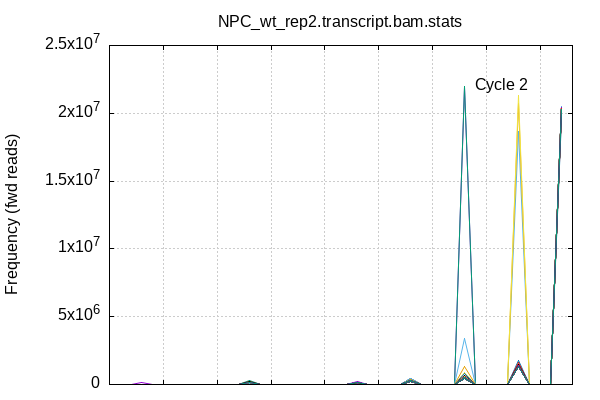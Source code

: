 
            set terminal png size 600,400 truecolor
            set output "NPC_wt_rep2.transcript_stats/quals3.png"
            set grid xtics ytics y2tics back lc rgb "#cccccc"
            set multiplot
            
            set title "NPC_wt_rep2.transcript.bam.stats" noenhanced
            set ylabel "Frequency (fwd reads)"
            set label "Cycle 2" at 33+1,22008191
            unset xlabel
            set xrange [0:43]
            set format x ""
            plot '-' using 1:2:3 with lines linecolor variable title ''
        1	0	1
2	0	1
3	160553	1
4	0	1
5	0	1
6	0	1
7	0	1
8	0	1
9	0	1
10	0	1
11	0	1
12	0	1
13	249142	1
14	0	1
15	0	1
16	0	1
17	0	1
18	0	1
19	0	1
20	0	1
21	0	1
22	0	1
23	0	1
24	0	1
25	0	1
26	0	1
27	0	1
28	445827	1
29	0	1
30	0	1
31	0	1
32	0	1
33	21891225	1
34	0	1
35	0	1
36	0	1
37	0	1
38	25	1
39	0	1
40	0	1
41	0	1
42	0	1

1	0	2
2	0	2
3	0	2
4	0	2
5	0	2
6	0	2
7	0	2
8	0	2
9	0	2
10	0	2
11	0	2
12	0	2
13	263915	2
14	0	2
15	0	2
16	0	2
17	0	2
18	0	2
19	0	2
20	0	2
21	0	2
22	0	2
23	0	2
24	0	2
25	0	2
26	0	2
27	0	2
28	473679	2
29	0	2
30	0	2
31	0	2
32	0	2
33	22008191	2
34	0	2
35	0	2
36	0	2
37	0	2
38	987	2
39	0	2
40	0	2
41	0	2
42	0	2

1	0	3
2	0	3
3	276	3
4	0	3
5	0	3
6	0	3
7	0	3
8	0	3
9	0	3
10	0	3
11	0	3
12	0	3
13	240528	3
14	0	3
15	0	3
16	0	3
17	0	3
18	0	3
19	0	3
20	0	3
21	0	3
22	0	3
23	365	3
24	0	3
25	0	3
26	0	3
27	0	3
28	460019	3
29	0	3
30	0	3
31	0	3
32	0	3
33	3366998	3
34	0	3
35	0	3
36	0	3
37	0	3
38	18678586	3
39	0	3
40	0	3
41	0	3
42	0	3

1	0	4
2	0	4
3	8992	4
4	0	4
5	0	4
6	0	4
7	0	4
8	0	4
9	0	4
10	0	4
11	0	4
12	0	4
13	213785	4
14	0	4
15	0	4
16	0	4
17	0	4
18	0	4
19	0	4
20	0	4
21	0	4
22	0	4
23	22217	4
24	0	4
25	0	4
26	0	4
27	0	4
28	405236	4
29	0	4
30	0	4
31	0	4
32	0	4
33	1356159	4
34	0	4
35	0	4
36	0	4
37	0	4
38	20740383	4
39	0	4
40	0	4
41	0	4
42	0	4

1	0	5
2	0	5
3	0	5
4	0	5
5	0	5
6	0	5
7	0	5
8	0	5
9	0	5
10	0	5
11	0	5
12	0	5
13	175060	5
14	0	5
15	0	5
16	0	5
17	0	5
18	0	5
19	0	5
20	0	5
21	0	5
22	0	5
23	52106	5
24	0	5
25	0	5
26	0	5
27	0	5
28	307575	5
29	0	5
30	0	5
31	0	5
32	0	5
33	896501	5
34	0	5
35	0	5
36	0	5
37	0	5
38	21315517	5
39	0	5
40	0	5
41	0	5
42	13	5

1	0	6
2	0	6
3	0	6
4	0	6
5	0	6
6	0	6
7	0	6
8	0	6
9	0	6
10	0	6
11	0	6
12	0	6
13	149662	6
14	0	6
15	0	6
16	0	6
17	0	6
18	0	6
19	0	6
20	0	6
21	0	6
22	0	6
23	60325	6
24	0	6
25	0	6
26	0	6
27	0	6
28	256547	6
29	0	6
30	0	6
31	0	6
32	0	6
33	787757	6
34	0	6
35	0	6
36	0	6
37	0	6
38	1776214	6
39	0	6
40	0	6
41	0	6
42	19716267	6

1	0	7
2	0	7
3	0	7
4	0	7
5	0	7
6	0	7
7	0	7
8	0	7
9	0	7
10	0	7
11	0	7
12	0	7
13	151945	7
14	0	7
15	0	7
16	0	7
17	0	7
18	0	7
19	0	7
20	0	7
21	0	7
22	0	7
23	69419	7
24	0	7
25	0	7
26	0	7
27	0	7
28	226201	7
29	0	7
30	0	7
31	0	7
32	0	7
33	683142	7
34	0	7
35	0	7
36	0	7
37	0	7
38	1602282	7
39	0	7
40	0	7
41	0	7
42	20013783	7

1	0	8
2	0	8
3	0	8
4	0	8
5	0	8
6	0	8
7	0	8
8	0	8
9	0	8
10	0	8
11	0	8
12	0	8
13	125600	8
14	0	8
15	0	8
16	0	8
17	0	8
18	0	8
19	0	8
20	0	8
21	0	8
22	0	8
23	62880	8
24	0	8
25	0	8
26	0	8
27	0	8
28	207560	8
29	0	8
30	0	8
31	0	8
32	0	8
33	635905	8
34	0	8
35	0	8
36	0	8
37	0	8
38	1466339	8
39	0	8
40	0	8
41	0	8
42	20248488	8

1	0	9
2	0	9
3	0	9
4	0	9
5	0	9
6	0	9
7	0	9
8	0	9
9	0	9
10	0	9
11	0	9
12	0	9
13	124809	9
14	0	9
15	0	9
16	0	9
17	0	9
18	0	9
19	0	9
20	0	9
21	0	9
22	0	9
23	91198	9
24	0	9
25	0	9
26	0	9
27	0	9
28	199829	9
29	0	9
30	0	9
31	0	9
32	0	9
33	597621	9
34	0	9
35	0	9
36	0	9
37	0	9
38	1403579	9
39	0	9
40	0	9
41	0	9
42	20329736	9

1	0	10
2	0	10
3	516	10
4	0	10
5	0	10
6	0	10
7	0	10
8	0	10
9	0	10
10	0	10
11	0	10
12	0	10
13	119682	10
14	0	10
15	0	10
16	0	10
17	0	10
18	0	10
19	0	10
20	0	10
21	0	10
22	0	10
23	133162	10
24	0	10
25	0	10
26	0	10
27	0	10
28	190427	10
29	0	10
30	0	10
31	0	10
32	0	10
33	543027	10
34	0	10
35	0	10
36	0	10
37	0	10
38	1343159	10
39	0	10
40	0	10
41	0	10
42	20416799	10

1	0	11
2	0	11
3	94	11
4	0	11
5	0	11
6	0	11
7	0	11
8	0	11
9	0	11
10	0	11
11	0	11
12	0	11
13	109542	11
14	0	11
15	0	11
16	0	11
17	0	11
18	0	11
19	0	11
20	0	11
21	0	11
22	0	11
23	127926	11
24	0	11
25	0	11
26	0	11
27	0	11
28	187626	11
29	0	11
30	0	11
31	0	11
32	0	11
33	537502	11
34	0	11
35	0	11
36	0	11
37	0	11
38	1316809	11
39	0	11
40	0	11
41	0	11
42	20467273	11

1	0	12
2	0	12
3	0	12
4	0	12
5	0	12
6	0	12
7	0	12
8	0	12
9	0	12
10	0	12
11	0	12
12	0	12
13	113148	12
14	0	12
15	0	12
16	0	12
17	0	12
18	0	12
19	0	12
20	0	12
21	0	12
22	0	12
23	134016	12
24	0	12
25	0	12
26	0	12
27	0	12
28	190888	12
29	0	12
30	0	12
31	0	12
32	0	12
33	543924	12
34	0	12
35	0	12
36	0	12
37	0	12
38	1319314	12
39	0	12
40	0	12
41	0	12
42	20445482	12

1	0	13
2	0	13
3	64	13
4	0	13
5	0	13
6	0	13
7	0	13
8	0	13
9	0	13
10	0	13
11	0	13
12	0	13
13	116018	13
14	0	13
15	0	13
16	0	13
17	0	13
18	0	13
19	0	13
20	0	13
21	0	13
22	0	13
23	139099	13
24	0	13
25	0	13
26	0	13
27	0	13
28	196527	13
29	0	13
30	0	13
31	0	13
32	0	13
33	553693	13
34	0	13
35	0	13
36	0	13
37	0	13
38	1314872	13
39	0	13
40	0	13
41	0	13
42	20426499	13

1	0	14
2	0	14
3	0	14
4	0	14
5	0	14
6	0	14
7	0	14
8	0	14
9	0	14
10	0	14
11	0	14
12	0	14
13	115663	14
14	0	14
15	0	14
16	0	14
17	0	14
18	0	14
19	0	14
20	0	14
21	0	14
22	0	14
23	139719	14
24	0	14
25	0	14
26	0	14
27	0	14
28	196299	14
29	0	14
30	0	14
31	0	14
32	0	14
33	546808	14
34	0	14
35	0	14
36	0	14
37	0	14
38	1305988	14
39	0	14
40	0	14
41	0	14
42	20442295	14

1	0	15
2	0	15
3	0	15
4	0	15
5	0	15
6	0	15
7	0	15
8	0	15
9	0	15
10	0	15
11	0	15
12	0	15
13	115784	15
14	0	15
15	0	15
16	0	15
17	0	15
18	0	15
19	0	15
20	0	15
21	0	15
22	0	15
23	140073	15
24	0	15
25	0	15
26	0	15
27	0	15
28	199622	15
29	0	15
30	0	15
31	0	15
32	0	15
33	552696	15
34	0	15
35	0	15
36	0	15
37	0	15
38	1311375	15
39	0	15
40	0	15
41	0	15
42	20427222	15

1	0	16
2	0	16
3	0	16
4	0	16
5	0	16
6	0	16
7	0	16
8	0	16
9	0	16
10	0	16
11	0	16
12	0	16
13	115308	16
14	0	16
15	0	16
16	0	16
17	0	16
18	0	16
19	0	16
20	0	16
21	0	16
22	0	16
23	141341	16
24	0	16
25	0	16
26	0	16
27	0	16
28	206793	16
29	0	16
30	0	16
31	0	16
32	0	16
33	549708	16
34	0	16
35	0	16
36	0	16
37	0	16
38	1304419	16
39	0	16
40	0	16
41	0	16
42	20429203	16

1	0	17
2	0	17
3	0	17
4	0	17
5	0	17
6	0	17
7	0	17
8	0	17
9	0	17
10	0	17
11	0	17
12	0	17
13	152028	17
14	0	17
15	0	17
16	0	17
17	0	17
18	0	17
19	0	17
20	0	17
21	0	17
22	0	17
23	142755	17
24	0	17
25	0	17
26	0	17
27	0	17
28	221940	17
29	0	17
30	0	17
31	0	17
32	0	17
33	531293	17
34	0	17
35	0	17
36	0	17
37	0	17
38	1303190	17
39	0	17
40	0	17
41	0	17
42	20395566	17

1	0	18
2	0	18
3	0	18
4	0	18
5	0	18
6	0	18
7	0	18
8	0	18
9	0	18
10	0	18
11	0	18
12	0	18
13	116599	18
14	0	18
15	0	18
16	0	18
17	0	18
18	0	18
19	0	18
20	0	18
21	0	18
22	0	18
23	146592	18
24	0	18
25	0	18
26	0	18
27	0	18
28	235350	18
29	0	18
30	0	18
31	0	18
32	0	18
33	546531	18
34	0	18
35	0	18
36	0	18
37	0	18
38	1308213	18
39	0	18
40	0	18
41	0	18
42	20393487	18

1	0	19
2	0	19
3	0	19
4	0	19
5	0	19
6	0	19
7	0	19
8	0	19
9	0	19
10	0	19
11	0	19
12	0	19
13	115421	19
14	0	19
15	0	19
16	0	19
17	0	19
18	0	19
19	0	19
20	0	19
21	0	19
22	0	19
23	152902	19
24	0	19
25	0	19
26	0	19
27	0	19
28	267798	19
29	0	19
30	0	19
31	0	19
32	0	19
33	471453	19
34	0	19
35	0	19
36	0	19
37	0	19
38	1334841	19
39	0	19
40	0	19
41	0	19
42	20404357	19

1	0	20
2	0	20
3	381	20
4	0	20
5	0	20
6	0	20
7	0	20
8	0	20
9	0	20
10	0	20
11	0	20
12	0	20
13	118801	20
14	0	20
15	0	20
16	0	20
17	0	20
18	0	20
19	0	20
20	0	20
21	0	20
22	0	20
23	159201	20
24	0	20
25	0	20
26	0	20
27	0	20
28	294423	20
29	0	20
30	0	20
31	0	20
32	0	20
33	442234	20
34	0	20
35	0	20
36	0	20
37	0	20
38	1317663	20
39	0	20
40	0	20
41	0	20
42	20414069	20

1	0	21
2	0	21
3	0	21
4	0	21
5	0	21
6	0	21
7	0	21
8	0	21
9	0	21
10	0	21
11	0	21
12	0	21
13	119619	21
14	0	21
15	0	21
16	0	21
17	0	21
18	0	21
19	0	21
20	0	21
21	0	21
22	0	21
23	159968	21
24	0	21
25	0	21
26	0	21
27	0	21
28	298663	21
29	0	21
30	0	21
31	0	21
32	0	21
33	438816	21
34	0	21
35	0	21
36	0	21
37	0	21
38	1314613	21
39	0	21
40	0	21
41	0	21
42	20415093	21

1	0	22
2	0	22
3	0	22
4	0	22
5	0	22
6	0	22
7	0	22
8	0	22
9	0	22
10	0	22
11	0	22
12	0	22
13	119980	22
14	0	22
15	0	22
16	0	22
17	0	22
18	0	22
19	0	22
20	0	22
21	0	22
22	0	22
23	161341	22
24	0	22
25	0	22
26	0	22
27	0	22
28	300464	22
29	0	22
30	0	22
31	0	22
32	0	22
33	440093	22
34	0	22
35	0	22
36	0	22
37	0	22
38	1316076	22
39	0	22
40	0	22
41	0	22
42	20408818	22

1	0	23
2	0	23
3	0	23
4	0	23
5	0	23
6	0	23
7	0	23
8	0	23
9	0	23
10	0	23
11	0	23
12	0	23
13	121733	23
14	0	23
15	0	23
16	0	23
17	0	23
18	0	23
19	0	23
20	0	23
21	0	23
22	0	23
23	162310	23
24	0	23
25	0	23
26	0	23
27	0	23
28	303126	23
29	0	23
30	0	23
31	0	23
32	0	23
33	441267	23
34	0	23
35	0	23
36	0	23
37	0	23
38	1321427	23
39	0	23
40	0	23
41	0	23
42	20396909	23

1	0	24
2	0	24
3	0	24
4	0	24
5	0	24
6	0	24
7	0	24
8	0	24
9	0	24
10	0	24
11	0	24
12	0	24
13	120997	24
14	0	24
15	0	24
16	0	24
17	0	24
18	0	24
19	0	24
20	0	24
21	0	24
22	0	24
23	161130	24
24	0	24
25	0	24
26	0	24
27	0	24
28	299461	24
29	0	24
30	0	24
31	0	24
32	0	24
33	435522	24
34	0	24
35	0	24
36	0	24
37	0	24
38	1312580	24
39	0	24
40	0	24
41	0	24
42	20417082	24

1	0	25
2	0	25
3	45	25
4	0	25
5	0	25
6	0	25
7	0	25
8	0	25
9	0	25
10	0	25
11	0	25
12	0	25
13	122460	25
14	0	25
15	0	25
16	0	25
17	0	25
18	0	25
19	0	25
20	0	25
21	0	25
22	0	25
23	162190	25
24	0	25
25	0	25
26	0	25
27	0	25
28	302265	25
29	0	25
30	0	25
31	0	25
32	0	25
33	437944	25
34	0	25
35	0	25
36	0	25
37	0	25
38	1314440	25
39	0	25
40	0	25
41	0	25
42	20407428	25

1	0	26
2	0	26
3	269	26
4	0	26
5	0	26
6	0	26
7	0	26
8	0	26
9	0	26
10	0	26
11	0	26
12	0	26
13	162325	26
14	0	26
15	0	26
16	0	26
17	0	26
18	0	26
19	0	26
20	0	26
21	0	26
22	0	26
23	161212	26
24	0	26
25	0	26
26	0	26
27	0	26
28	297242	26
29	0	26
30	0	26
31	0	26
32	0	26
33	431895	26
34	0	26
35	0	26
36	0	26
37	0	26
38	1313870	26
39	0	26
40	0	26
41	0	26
42	20379959	26

1	0	27
2	0	27
3	1223	27
4	0	27
5	0	27
6	0	27
7	0	27
8	0	27
9	0	27
10	0	27
11	0	27
12	0	27
13	162612	27
14	0	27
15	0	27
16	0	27
17	0	27
18	0	27
19	0	27
20	0	27
21	0	27
22	0	27
23	165423	27
24	0	27
25	0	27
26	0	27
27	0	27
28	298458	27
29	0	27
30	0	27
31	0	27
32	0	27
33	431354	27
34	0	27
35	0	27
36	0	27
37	0	27
38	1311469	27
39	0	27
40	0	27
41	0	27
42	20376233	27

1	0	28
2	0	28
3	29	28
4	0	28
5	0	28
6	0	28
7	0	28
8	0	28
9	0	28
10	0	28
11	0	28
12	0	28
13	163726	28
14	0	28
15	0	28
16	0	28
17	0	28
18	0	28
19	0	28
20	0	28
21	0	28
22	0	28
23	168658	28
24	0	28
25	0	28
26	0	28
27	0	28
28	298478	28
29	0	28
30	0	28
31	0	28
32	0	28
33	429577	28
34	0	28
35	0	28
36	0	28
37	0	28
38	1308348	28
39	0	28
40	0	28
41	0	28
42	20377956	28

1	0	29
2	0	29
3	340	29
4	0	29
5	0	29
6	0	29
7	0	29
8	0	29
9	0	29
10	0	29
11	0	29
12	0	29
13	171994	29
14	0	29
15	0	29
16	0	29
17	0	29
18	0	29
19	0	29
20	0	29
21	0	29
22	0	29
23	171647	29
24	0	29
25	0	29
26	0	29
27	0	29
28	302503	29
29	0	29
30	0	29
31	0	29
32	0	29
33	433291	29
34	0	29
35	0	29
36	0	29
37	0	29
38	1316054	29
39	0	29
40	0	29
41	0	29
42	20350943	29

1	0	30
2	0	30
3	571	30
4	0	30
5	0	30
6	0	30
7	0	30
8	0	30
9	0	30
10	0	30
11	0	30
12	0	30
13	172132	30
14	0	30
15	0	30
16	0	30
17	0	30
18	0	30
19	0	30
20	0	30
21	0	30
22	0	30
23	175022	30
24	0	30
25	0	30
26	0	30
27	0	30
28	306518	30
29	0	30
30	0	30
31	0	30
32	0	30
33	435621	30
34	0	30
35	0	30
36	0	30
37	0	30
38	1325719	30
39	0	30
40	0	30
41	0	30
42	20331189	30

1	0	31
2	0	31
3	0	31
4	0	31
5	0	31
6	0	31
7	0	31
8	0	31
9	0	31
10	0	31
11	0	31
12	0	31
13	171223	31
14	0	31
15	0	31
16	0	31
17	0	31
18	0	31
19	0	31
20	0	31
21	0	31
22	0	31
23	172198	31
24	0	31
25	0	31
26	0	31
27	0	31
28	300407	31
29	0	31
30	0	31
31	0	31
32	0	31
33	431676	31
34	0	31
35	0	31
36	0	31
37	0	31
38	1316695	31
39	0	31
40	0	31
41	0	31
42	20354573	31

1	0	32
2	0	32
3	1560	32
4	0	32
5	0	32
6	0	32
7	0	32
8	0	32
9	0	32
10	0	32
11	0	32
12	0	32
13	170089	32
14	0	32
15	0	32
16	0	32
17	0	32
18	0	32
19	0	32
20	0	32
21	0	32
22	0	32
23	171187	32
24	0	32
25	0	32
26	0	32
27	0	32
28	299205	32
29	0	32
30	0	32
31	0	32
32	0	32
33	428109	32
34	0	32
35	0	32
36	0	32
37	0	32
38	1314213	32
39	0	32
40	0	32
41	0	32
42	20362409	32

1	0	33
2	0	33
3	579	33
4	0	33
5	0	33
6	0	33
7	0	33
8	0	33
9	0	33
10	0	33
11	0	33
12	0	33
13	172917	33
14	0	33
15	0	33
16	0	33
17	0	33
18	0	33
19	0	33
20	0	33
21	0	33
22	0	33
23	172889	33
24	0	33
25	0	33
26	0	33
27	0	33
28	301505	33
29	0	33
30	0	33
31	0	33
32	0	33
33	431791	33
34	0	33
35	0	33
36	0	33
37	0	33
38	1316812	33
39	0	33
40	0	33
41	0	33
42	20350279	33

1	0	34
2	0	34
3	0	34
4	0	34
5	0	34
6	0	34
7	0	34
8	0	34
9	0	34
10	0	34
11	0	34
12	0	34
13	171476	34
14	0	34
15	0	34
16	0	34
17	0	34
18	0	34
19	0	34
20	0	34
21	0	34
22	0	34
23	171923	34
24	0	34
25	0	34
26	0	34
27	0	34
28	300070	34
29	0	34
30	0	34
31	0	34
32	0	34
33	429389	34
34	0	34
35	0	34
36	0	34
37	0	34
38	1315101	34
39	0	34
40	0	34
41	0	34
42	20358813	34

1	0	35
2	0	35
3	2814	35
4	0	35
5	0	35
6	0	35
7	0	35
8	0	35
9	0	35
10	0	35
11	0	35
12	0	35
13	170993	35
14	0	35
15	0	35
16	0	35
17	0	35
18	0	35
19	0	35
20	0	35
21	0	35
22	0	35
23	170566	35
24	0	35
25	0	35
26	0	35
27	0	35
28	298060	35
29	0	35
30	0	35
31	0	35
32	0	35
33	426944	35
34	0	35
35	0	35
36	0	35
37	0	35
38	1311170	35
39	0	35
40	0	35
41	0	35
42	20366225	35

1	0	36
2	0	36
3	12	36
4	0	36
5	0	36
6	0	36
7	0	36
8	0	36
9	0	36
10	0	36
11	0	36
12	0	36
13	171134	36
14	0	36
15	0	36
16	0	36
17	0	36
18	0	36
19	0	36
20	0	36
21	0	36
22	0	36
23	170558	36
24	0	36
25	0	36
26	0	36
27	0	36
28	298604	36
29	0	36
30	0	36
31	0	36
32	0	36
33	427121	36
34	0	36
35	0	36
36	0	36
37	0	36
38	1311473	36
39	0	36
40	0	36
41	0	36
42	20367870	36

1	0	37
2	0	37
3	1738	37
4	0	37
5	0	37
6	0	37
7	0	37
8	0	37
9	0	37
10	0	37
11	0	37
12	0	37
13	169932	37
14	0	37
15	0	37
16	0	37
17	0	37
18	0	37
19	0	37
20	0	37
21	0	37
22	0	37
23	169530	37
24	0	37
25	0	37
26	0	37
27	0	37
28	297387	37
29	0	37
30	0	37
31	0	37
32	0	37
33	425548	37
34	0	37
35	0	37
36	0	37
37	0	37
38	1309766	37
39	0	37
40	0	37
41	0	37
42	20372871	37

1	0	38
2	0	38
3	968	38
4	0	38
5	0	38
6	0	38
7	0	38
8	0	38
9	0	38
10	0	38
11	0	38
12	0	38
13	170220	38
14	0	38
15	0	38
16	0	38
17	0	38
18	0	38
19	0	38
20	0	38
21	0	38
22	0	38
23	170525	38
24	0	38
25	0	38
26	0	38
27	0	38
28	298933	38
29	0	38
30	0	38
31	0	38
32	0	38
33	426548	38
34	0	38
35	0	38
36	0	38
37	0	38
38	1311483	38
39	0	38
40	0	38
41	0	38
42	20368095	38

1	0	39
2	0	39
3	454	39
4	0	39
5	0	39
6	0	39
7	0	39
8	0	39
9	0	39
10	0	39
11	0	39
12	0	39
13	171874	39
14	0	39
15	0	39
16	0	39
17	0	39
18	0	39
19	0	39
20	0	39
21	0	39
22	0	39
23	171286	39
24	0	39
25	0	39
26	0	39
27	0	39
28	298784	39
29	0	39
30	0	39
31	0	39
32	0	39
33	427065	39
34	0	39
35	0	39
36	0	39
37	0	39
38	1314683	39
39	0	39
40	0	39
41	0	39
42	20362626	39

1	0	40
2	0	40
3	1117	40
4	0	40
5	0	40
6	0	40
7	0	40
8	0	40
9	0	40
10	0	40
11	0	40
12	0	40
13	175689	40
14	0	40
15	0	40
16	0	40
17	0	40
18	0	40
19	0	40
20	0	40
21	0	40
22	0	40
23	173371	40
24	0	40
25	0	40
26	0	40
27	0	40
28	300443	40
29	0	40
30	0	40
31	0	40
32	0	40
33	428051	40
34	0	40
35	0	40
36	0	40
37	0	40
38	1320500	40
39	0	40
40	0	40
41	0	40
42	20347601	40

1	0	41
2	0	41
3	3710	41
4	0	41
5	0	41
6	0	41
7	0	41
8	0	41
9	0	41
10	0	41
11	0	41
12	0	41
13	175292	41
14	0	41
15	0	41
16	0	41
17	0	41
18	0	41
19	0	41
20	0	41
21	0	41
22	0	41
23	173828	41
24	0	41
25	0	41
26	0	41
27	0	41
28	301364	41
29	0	41
30	0	41
31	0	41
32	0	41
33	429050	41
34	0	41
35	0	41
36	0	41
37	0	41
38	1322873	41
39	0	41
40	0	41
41	0	41
42	20340655	41

1	0	42
2	0	42
3	604	42
4	0	42
5	0	42
6	0	42
7	0	42
8	0	42
9	0	42
10	0	42
11	0	42
12	0	42
13	175840	42
14	0	42
15	0	42
16	0	42
17	0	42
18	0	42
19	0	42
20	0	42
21	0	42
22	0	42
23	174450	42
24	0	42
25	0	42
26	0	42
27	0	42
28	301835	42
29	0	42
30	0	42
31	0	42
32	0	42
33	430221	42
34	0	42
35	0	42
36	0	42
37	0	42
38	1328611	42
39	0	42
40	0	42
41	0	42
42	20335211	42

1	0	43
2	0	43
3	0	43
4	0	43
5	0	43
6	0	43
7	0	43
8	0	43
9	0	43
10	0	43
11	0	43
12	0	43
13	180670	43
14	0	43
15	0	43
16	0	43
17	0	43
18	0	43
19	0	43
20	0	43
21	0	43
22	0	43
23	181724	43
24	0	43
25	0	43
26	0	43
27	0	43
28	301348	43
29	0	43
30	0	43
31	0	43
32	0	43
33	434379	43
34	0	43
35	0	43
36	0	43
37	0	43
38	1327999	43
39	0	43
40	0	43
41	0	43
42	20320652	43

1	0	44
2	0	44
3	348	44
4	0	44
5	0	44
6	0	44
7	0	44
8	0	44
9	0	44
10	0	44
11	0	44
12	0	44
13	177350	44
14	0	44
15	0	44
16	0	44
17	0	44
18	0	44
19	0	44
20	0	44
21	0	44
22	0	44
23	176529	44
24	0	44
25	0	44
26	0	44
27	0	44
28	302222	44
29	0	44
30	0	44
31	0	44
32	0	44
33	432738	44
34	0	44
35	0	44
36	0	44
37	0	44
38	1334237	44
39	0	44
40	0	44
41	0	44
42	20323348	44

1	0	45
2	0	45
3	2316	45
4	0	45
5	0	45
6	0	45
7	0	45
8	0	45
9	0	45
10	0	45
11	0	45
12	0	45
13	175441	45
14	0	45
15	0	45
16	0	45
17	0	45
18	0	45
19	0	45
20	0	45
21	0	45
22	0	45
23	173288	45
24	0	45
25	0	45
26	0	45
27	0	45
28	300165	45
29	0	45
30	0	45
31	0	45
32	0	45
33	427563	45
34	0	45
35	0	45
36	0	45
37	0	45
38	1324145	45
39	0	45
40	0	45
41	0	45
42	20343854	45

1	0	46
2	0	46
3	6394	46
4	0	46
5	0	46
6	0	46
7	0	46
8	0	46
9	0	46
10	0	46
11	0	46
12	0	46
13	178992	46
14	0	46
15	0	46
16	0	46
17	0	46
18	0	46
19	0	46
20	0	46
21	0	46
22	0	46
23	175530	46
24	0	46
25	0	46
26	0	46
27	0	46
28	302311	46
29	0	46
30	0	46
31	0	46
32	0	46
33	428567	46
34	0	46
35	0	46
36	0	46
37	0	46
38	1327835	46
39	0	46
40	0	46
41	0	46
42	20327143	46

1	0	47
2	0	47
3	3941	47
4	0	47
5	0	47
6	0	47
7	0	47
8	0	47
9	0	47
10	0	47
11	0	47
12	0	47
13	179921	47
14	0	47
15	0	47
16	0	47
17	0	47
18	0	47
19	0	47
20	0	47
21	0	47
22	0	47
23	176871	47
24	0	47
25	0	47
26	0	47
27	0	47
28	303260	47
29	0	47
30	0	47
31	0	47
32	0	47
33	430329	47
34	0	47
35	0	47
36	0	47
37	0	47
38	1333745	47
39	0	47
40	0	47
41	0	47
42	20318705	47

1	0	48
2	0	48
3	166	48
4	0	48
5	0	48
6	0	48
7	0	48
8	0	48
9	0	48
10	0	48
11	0	48
12	0	48
13	212629	48
14	0	48
15	0	48
16	0	48
17	0	48
18	0	48
19	0	48
20	0	48
21	0	48
22	0	48
23	181446	48
24	0	48
25	0	48
26	0	48
27	0	48
28	307999	48
29	0	48
30	0	48
31	0	48
32	0	48
33	427020	48
34	0	48
35	0	48
36	0	48
37	0	48
38	1331691	48
39	0	48
40	0	48
41	0	48
42	20285821	48

1	0	49
2	0	49
3	673	49
4	0	49
5	0	49
6	0	49
7	0	49
8	0	49
9	0	49
10	0	49
11	0	49
12	0	49
13	181976	49
14	0	49
15	0	49
16	0	49
17	0	49
18	0	49
19	0	49
20	0	49
21	0	49
22	0	49
23	188872	49
24	0	49
25	0	49
26	0	49
27	0	49
28	327727	49
29	0	49
30	0	49
31	0	49
32	0	49
33	428152	49
34	0	49
35	0	49
36	0	49
37	0	49
38	1341577	49
39	0	49
40	0	49
41	0	49
42	20277795	49

1	0	50
2	0	50
3	1325	50
4	0	50
5	0	50
6	0	50
7	0	50
8	0	50
9	0	50
10	0	50
11	0	50
12	0	50
13	183605	50
14	0	50
15	0	50
16	0	50
17	0	50
18	0	50
19	0	50
20	0	50
21	0	50
22	0	50
23	179400	50
24	0	50
25	0	50
26	0	50
27	0	50
28	311369	50
29	0	50
30	0	50
31	0	50
32	0	50
33	429321	50
34	0	50
35	0	50
36	0	50
37	0	50
38	1361538	50
39	0	50
40	0	50
41	0	50
42	20280214	50

end

